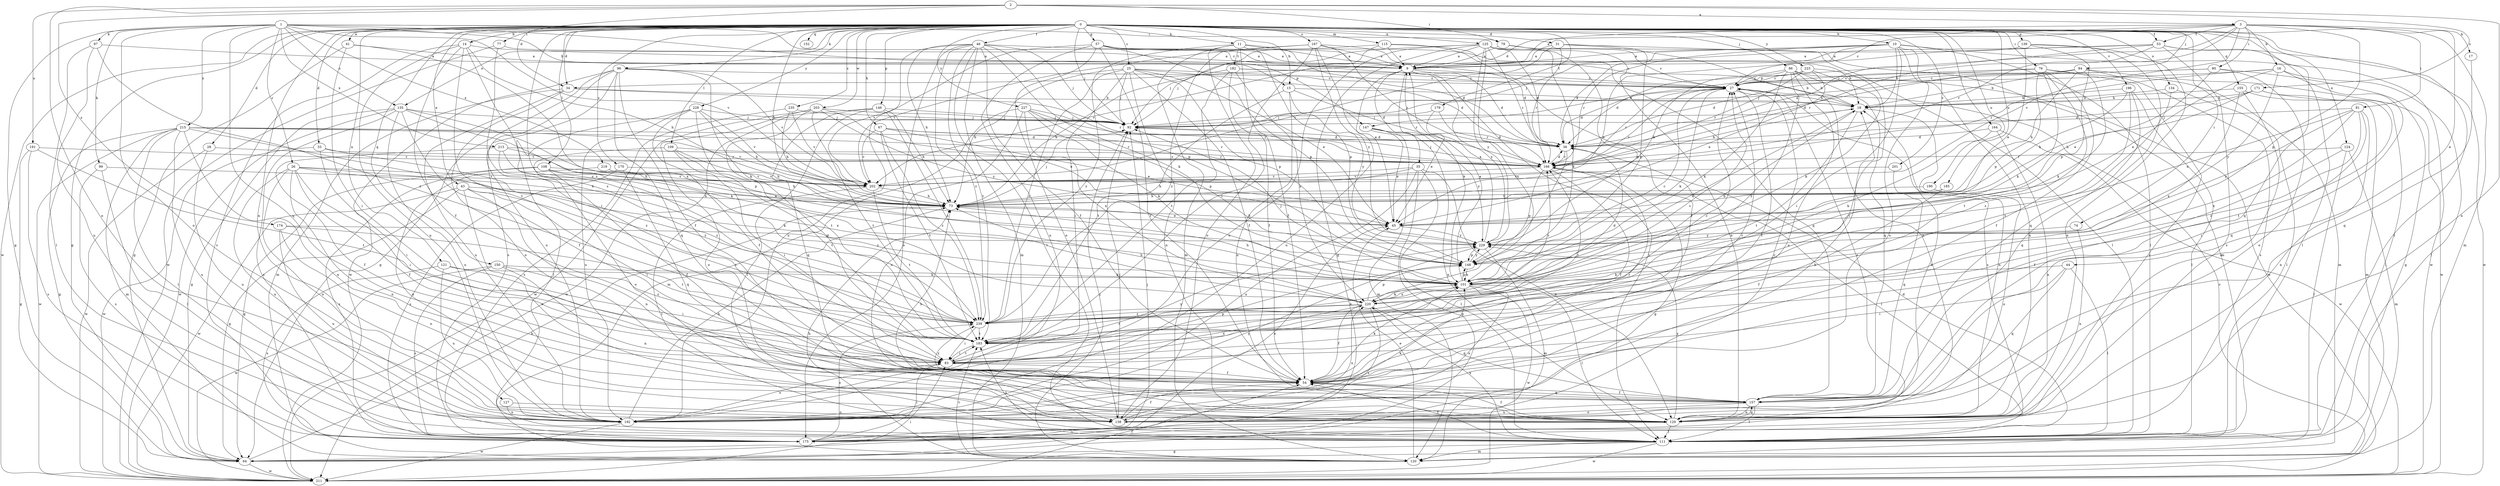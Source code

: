 strict digraph  {
0;
1;
2;
3;
9;
10;
11;
14;
15;
16;
17;
18;
25;
26;
27;
28;
31;
33;
34;
35;
36;
41;
43;
44;
45;
46;
53;
54;
57;
64;
67;
73;
74;
76;
77;
79;
80;
81;
83;
84;
86;
92;
96;
97;
99;
101;
108;
109;
111;
115;
120;
121;
124;
125;
127;
129;
134;
135;
138;
139;
146;
147;
148;
150;
152;
155;
157;
164;
166;
167;
170;
171;
174;
175;
179;
182;
183;
185;
190;
191;
192;
196;
201;
202;
203;
211;
213;
215;
219;
220;
223;
227;
228;
229;
235;
239;
0 -> 10  [label=b];
0 -> 11  [label=b];
0 -> 14  [label=b];
0 -> 15  [label=b];
0 -> 25  [label=c];
0 -> 28  [label=d];
0 -> 31  [label=d];
0 -> 33  [label=d];
0 -> 34  [label=d];
0 -> 41  [label=e];
0 -> 43  [label=e];
0 -> 46  [label=f];
0 -> 53  [label=f];
0 -> 57  [label=g];
0 -> 64  [label=g];
0 -> 67  [label=h];
0 -> 73  [label=h];
0 -> 74  [label=i];
0 -> 76  [label=i];
0 -> 77  [label=i];
0 -> 84  [label=j];
0 -> 86  [label=j];
0 -> 92  [label=j];
0 -> 96  [label=k];
0 -> 108  [label=l];
0 -> 109  [label=l];
0 -> 111  [label=l];
0 -> 115  [label=m];
0 -> 120  [label=m];
0 -> 121  [label=n];
0 -> 124  [label=n];
0 -> 125  [label=n];
0 -> 127  [label=n];
0 -> 134  [label=o];
0 -> 135  [label=o];
0 -> 139  [label=p];
0 -> 146  [label=p];
0 -> 150  [label=q];
0 -> 152  [label=q];
0 -> 155  [label=q];
0 -> 157  [label=q];
0 -> 164  [label=r];
0 -> 167  [label=s];
0 -> 170  [label=s];
0 -> 179  [label=t];
0 -> 185  [label=u];
0 -> 190  [label=u];
0 -> 196  [label=v];
0 -> 201  [label=v];
0 -> 203  [label=w];
0 -> 211  [label=w];
0 -> 223  [label=y];
0 -> 227  [label=y];
0 -> 228  [label=y];
0 -> 235  [label=z];
0 -> 239  [label=z];
1 -> 15  [label=b];
1 -> 26  [label=c];
1 -> 27  [label=c];
1 -> 64  [label=g];
1 -> 79  [label=i];
1 -> 97  [label=k];
1 -> 99  [label=k];
1 -> 135  [label=o];
1 -> 138  [label=o];
1 -> 147  [label=p];
1 -> 157  [label=q];
1 -> 202  [label=v];
1 -> 213  [label=x];
1 -> 215  [label=x];
1 -> 219  [label=x];
2 -> 3  [label=a];
2 -> 34  [label=d];
2 -> 79  [label=i];
2 -> 129  [label=n];
2 -> 138  [label=o];
2 -> 171  [label=s];
2 -> 174  [label=s];
2 -> 191  [label=u];
3 -> 9  [label=a];
3 -> 16  [label=b];
3 -> 17  [label=b];
3 -> 27  [label=c];
3 -> 34  [label=d];
3 -> 44  [label=e];
3 -> 53  [label=f];
3 -> 80  [label=i];
3 -> 81  [label=i];
3 -> 147  [label=p];
3 -> 148  [label=p];
3 -> 166  [label=r];
3 -> 202  [label=v];
9 -> 27  [label=c];
9 -> 35  [label=d];
9 -> 36  [label=d];
9 -> 101  [label=k];
9 -> 111  [label=l];
9 -> 192  [label=u];
9 -> 229  [label=y];
10 -> 9  [label=a];
10 -> 18  [label=b];
10 -> 36  [label=d];
10 -> 45  [label=e];
10 -> 83  [label=i];
10 -> 111  [label=l];
10 -> 129  [label=n];
10 -> 166  [label=r];
10 -> 192  [label=u];
10 -> 211  [label=w];
11 -> 9  [label=a];
11 -> 36  [label=d];
11 -> 54  [label=f];
11 -> 120  [label=m];
11 -> 138  [label=o];
11 -> 148  [label=p];
11 -> 182  [label=t];
11 -> 239  [label=z];
14 -> 9  [label=a];
14 -> 54  [label=f];
14 -> 73  [label=h];
14 -> 175  [label=s];
14 -> 183  [label=t];
14 -> 192  [label=u];
14 -> 239  [label=z];
15 -> 18  [label=b];
15 -> 129  [label=n];
15 -> 166  [label=r];
15 -> 183  [label=t];
15 -> 229  [label=y];
16 -> 27  [label=c];
16 -> 45  [label=e];
16 -> 111  [label=l];
16 -> 157  [label=q];
16 -> 166  [label=r];
16 -> 229  [label=y];
17 -> 157  [label=q];
18 -> 92  [label=j];
18 -> 101  [label=k];
18 -> 129  [label=n];
18 -> 183  [label=t];
25 -> 27  [label=c];
25 -> 36  [label=d];
25 -> 45  [label=e];
25 -> 54  [label=f];
25 -> 73  [label=h];
25 -> 83  [label=i];
25 -> 92  [label=j];
25 -> 129  [label=n];
25 -> 148  [label=p];
25 -> 239  [label=z];
26 -> 54  [label=f];
26 -> 73  [label=h];
26 -> 83  [label=i];
26 -> 101  [label=k];
26 -> 129  [label=n];
26 -> 138  [label=o];
26 -> 192  [label=u];
26 -> 202  [label=v];
27 -> 18  [label=b];
27 -> 36  [label=d];
27 -> 54  [label=f];
27 -> 101  [label=k];
27 -> 166  [label=r];
27 -> 175  [label=s];
27 -> 202  [label=v];
28 -> 166  [label=r];
28 -> 192  [label=u];
28 -> 211  [label=w];
31 -> 9  [label=a];
31 -> 120  [label=m];
31 -> 129  [label=n];
31 -> 148  [label=p];
31 -> 166  [label=r];
31 -> 202  [label=v];
33 -> 83  [label=i];
33 -> 166  [label=r];
33 -> 211  [label=w];
33 -> 239  [label=z];
34 -> 18  [label=b];
34 -> 120  [label=m];
34 -> 138  [label=o];
34 -> 166  [label=r];
34 -> 192  [label=u];
35 -> 64  [label=g];
35 -> 73  [label=h];
35 -> 111  [label=l];
35 -> 129  [label=n];
35 -> 192  [label=u];
35 -> 202  [label=v];
36 -> 166  [label=r];
36 -> 229  [label=y];
41 -> 9  [label=a];
41 -> 64  [label=g];
41 -> 83  [label=i];
41 -> 220  [label=x];
43 -> 64  [label=g];
43 -> 73  [label=h];
43 -> 83  [label=i];
43 -> 129  [label=n];
43 -> 138  [label=o];
43 -> 183  [label=t];
43 -> 211  [label=w];
44 -> 83  [label=i];
44 -> 101  [label=k];
44 -> 111  [label=l];
44 -> 157  [label=q];
45 -> 73  [label=h];
45 -> 229  [label=y];
46 -> 9  [label=a];
46 -> 54  [label=f];
46 -> 73  [label=h];
46 -> 92  [label=j];
46 -> 101  [label=k];
46 -> 111  [label=l];
46 -> 120  [label=m];
46 -> 148  [label=p];
46 -> 175  [label=s];
46 -> 183  [label=t];
46 -> 192  [label=u];
46 -> 239  [label=z];
53 -> 9  [label=a];
53 -> 36  [label=d];
53 -> 92  [label=j];
53 -> 111  [label=l];
53 -> 166  [label=r];
53 -> 175  [label=s];
53 -> 211  [label=w];
54 -> 27  [label=c];
54 -> 101  [label=k];
54 -> 157  [label=q];
54 -> 166  [label=r];
54 -> 239  [label=z];
57 -> 9  [label=a];
57 -> 18  [label=b];
57 -> 27  [label=c];
57 -> 54  [label=f];
57 -> 138  [label=o];
57 -> 148  [label=p];
57 -> 192  [label=u];
57 -> 202  [label=v];
64 -> 73  [label=h];
64 -> 211  [label=w];
67 -> 36  [label=d];
67 -> 45  [label=e];
67 -> 166  [label=r];
67 -> 183  [label=t];
67 -> 202  [label=v];
67 -> 239  [label=z];
73 -> 45  [label=e];
73 -> 92  [label=j];
74 -> 129  [label=n];
74 -> 229  [label=y];
76 -> 27  [label=c];
76 -> 36  [label=d];
76 -> 54  [label=f];
76 -> 101  [label=k];
76 -> 120  [label=m];
76 -> 148  [label=p];
76 -> 175  [label=s];
76 -> 183  [label=t];
77 -> 9  [label=a];
77 -> 83  [label=i];
77 -> 211  [label=w];
79 -> 9  [label=a];
79 -> 111  [label=l];
79 -> 148  [label=p];
80 -> 27  [label=c];
80 -> 45  [label=e];
80 -> 64  [label=g];
80 -> 92  [label=j];
80 -> 138  [label=o];
81 -> 45  [label=e];
81 -> 83  [label=i];
81 -> 92  [label=j];
81 -> 129  [label=n];
81 -> 220  [label=x];
81 -> 229  [label=y];
81 -> 239  [label=z];
83 -> 54  [label=f];
83 -> 148  [label=p];
83 -> 183  [label=t];
83 -> 192  [label=u];
83 -> 220  [label=x];
83 -> 229  [label=y];
84 -> 18  [label=b];
84 -> 27  [label=c];
84 -> 36  [label=d];
84 -> 73  [label=h];
84 -> 101  [label=k];
84 -> 175  [label=s];
84 -> 211  [label=w];
86 -> 18  [label=b];
86 -> 27  [label=c];
86 -> 73  [label=h];
86 -> 101  [label=k];
86 -> 157  [label=q];
86 -> 192  [label=u];
86 -> 211  [label=w];
86 -> 239  [label=z];
92 -> 36  [label=d];
96 -> 27  [label=c];
96 -> 54  [label=f];
96 -> 64  [label=g];
96 -> 101  [label=k];
96 -> 157  [label=q];
96 -> 175  [label=s];
96 -> 192  [label=u];
96 -> 202  [label=v];
96 -> 211  [label=w];
97 -> 9  [label=a];
97 -> 111  [label=l];
97 -> 192  [label=u];
97 -> 239  [label=z];
99 -> 111  [label=l];
99 -> 175  [label=s];
99 -> 202  [label=v];
101 -> 9  [label=a];
101 -> 18  [label=b];
101 -> 27  [label=c];
101 -> 73  [label=h];
101 -> 92  [label=j];
101 -> 111  [label=l];
101 -> 138  [label=o];
101 -> 148  [label=p];
101 -> 211  [label=w];
101 -> 220  [label=x];
108 -> 45  [label=e];
108 -> 54  [label=f];
108 -> 64  [label=g];
108 -> 175  [label=s];
108 -> 202  [label=v];
108 -> 239  [label=z];
109 -> 73  [label=h];
109 -> 83  [label=i];
109 -> 138  [label=o];
109 -> 166  [label=r];
109 -> 183  [label=t];
111 -> 36  [label=d];
111 -> 54  [label=f];
111 -> 64  [label=g];
111 -> 120  [label=m];
111 -> 183  [label=t];
111 -> 211  [label=w];
111 -> 220  [label=x];
115 -> 9  [label=a];
115 -> 54  [label=f];
115 -> 92  [label=j];
115 -> 157  [label=q];
115 -> 202  [label=v];
120 -> 45  [label=e];
120 -> 73  [label=h];
120 -> 92  [label=j];
120 -> 183  [label=t];
121 -> 83  [label=i];
121 -> 101  [label=k];
121 -> 175  [label=s];
121 -> 192  [label=u];
124 -> 54  [label=f];
124 -> 111  [label=l];
124 -> 120  [label=m];
124 -> 166  [label=r];
125 -> 9  [label=a];
125 -> 27  [label=c];
125 -> 36  [label=d];
125 -> 64  [label=g];
125 -> 92  [label=j];
125 -> 101  [label=k];
125 -> 129  [label=n];
125 -> 166  [label=r];
125 -> 192  [label=u];
125 -> 220  [label=x];
125 -> 229  [label=y];
127 -> 138  [label=o];
127 -> 192  [label=u];
129 -> 27  [label=c];
129 -> 54  [label=f];
129 -> 111  [label=l];
129 -> 157  [label=q];
129 -> 175  [label=s];
129 -> 229  [label=y];
134 -> 18  [label=b];
134 -> 111  [label=l];
134 -> 183  [label=t];
135 -> 54  [label=f];
135 -> 64  [label=g];
135 -> 92  [label=j];
135 -> 101  [label=k];
135 -> 148  [label=p];
135 -> 175  [label=s];
135 -> 192  [label=u];
135 -> 211  [label=w];
138 -> 18  [label=b];
138 -> 27  [label=c];
138 -> 54  [label=f];
138 -> 92  [label=j];
138 -> 101  [label=k];
139 -> 9  [label=a];
139 -> 45  [label=e];
139 -> 129  [label=n];
139 -> 148  [label=p];
139 -> 157  [label=q];
146 -> 73  [label=h];
146 -> 92  [label=j];
146 -> 111  [label=l];
146 -> 157  [label=q];
146 -> 211  [label=w];
146 -> 239  [label=z];
147 -> 36  [label=d];
147 -> 45  [label=e];
147 -> 120  [label=m];
147 -> 129  [label=n];
147 -> 229  [label=y];
148 -> 101  [label=k];
148 -> 229  [label=y];
150 -> 101  [label=k];
150 -> 129  [label=n];
150 -> 175  [label=s];
150 -> 211  [label=w];
150 -> 239  [label=z];
155 -> 18  [label=b];
155 -> 120  [label=m];
155 -> 129  [label=n];
155 -> 220  [label=x];
157 -> 54  [label=f];
157 -> 73  [label=h];
157 -> 111  [label=l];
157 -> 129  [label=n];
157 -> 138  [label=o];
157 -> 192  [label=u];
164 -> 36  [label=d];
164 -> 101  [label=k];
164 -> 129  [label=n];
164 -> 211  [label=w];
166 -> 18  [label=b];
166 -> 36  [label=d];
166 -> 54  [label=f];
166 -> 64  [label=g];
166 -> 92  [label=j];
166 -> 111  [label=l];
166 -> 148  [label=p];
166 -> 202  [label=v];
167 -> 9  [label=a];
167 -> 36  [label=d];
167 -> 45  [label=e];
167 -> 166  [label=r];
167 -> 183  [label=t];
167 -> 202  [label=v];
167 -> 229  [label=y];
167 -> 239  [label=z];
170 -> 157  [label=q];
170 -> 175  [label=s];
170 -> 202  [label=v];
171 -> 18  [label=b];
171 -> 36  [label=d];
171 -> 73  [label=h];
171 -> 111  [label=l];
171 -> 183  [label=t];
174 -> 129  [label=n];
174 -> 183  [label=t];
174 -> 192  [label=u];
174 -> 229  [label=y];
175 -> 45  [label=e];
175 -> 83  [label=i];
175 -> 92  [label=j];
175 -> 239  [label=z];
179 -> 45  [label=e];
179 -> 92  [label=j];
179 -> 166  [label=r];
182 -> 18  [label=b];
182 -> 27  [label=c];
182 -> 54  [label=f];
182 -> 73  [label=h];
182 -> 183  [label=t];
182 -> 220  [label=x];
183 -> 27  [label=c];
183 -> 83  [label=i];
183 -> 166  [label=r];
185 -> 54  [label=f];
185 -> 73  [label=h];
190 -> 73  [label=h];
190 -> 138  [label=o];
191 -> 64  [label=g];
191 -> 166  [label=r];
191 -> 175  [label=s];
191 -> 183  [label=t];
192 -> 18  [label=b];
192 -> 73  [label=h];
192 -> 211  [label=w];
192 -> 220  [label=x];
192 -> 229  [label=y];
196 -> 18  [label=b];
196 -> 73  [label=h];
196 -> 111  [label=l];
196 -> 157  [label=q];
196 -> 239  [label=z];
201 -> 157  [label=q];
201 -> 202  [label=v];
202 -> 73  [label=h];
202 -> 111  [label=l];
202 -> 183  [label=t];
203 -> 45  [label=e];
203 -> 83  [label=i];
203 -> 92  [label=j];
203 -> 138  [label=o];
203 -> 183  [label=t];
203 -> 211  [label=w];
203 -> 229  [label=y];
211 -> 27  [label=c];
211 -> 54  [label=f];
211 -> 83  [label=i];
213 -> 54  [label=f];
213 -> 73  [label=h];
213 -> 166  [label=r];
213 -> 220  [label=x];
213 -> 239  [label=z];
215 -> 36  [label=d];
215 -> 64  [label=g];
215 -> 111  [label=l];
215 -> 120  [label=m];
215 -> 129  [label=n];
215 -> 166  [label=r];
215 -> 192  [label=u];
215 -> 202  [label=v];
215 -> 211  [label=w];
215 -> 239  [label=z];
219 -> 73  [label=h];
219 -> 129  [label=n];
219 -> 202  [label=v];
220 -> 36  [label=d];
220 -> 54  [label=f];
220 -> 73  [label=h];
220 -> 101  [label=k];
220 -> 148  [label=p];
220 -> 157  [label=q];
220 -> 166  [label=r];
220 -> 175  [label=s];
220 -> 183  [label=t];
220 -> 239  [label=z];
223 -> 27  [label=c];
223 -> 36  [label=d];
223 -> 45  [label=e];
223 -> 83  [label=i];
223 -> 101  [label=k];
223 -> 166  [label=r];
227 -> 92  [label=j];
227 -> 101  [label=k];
227 -> 120  [label=m];
227 -> 129  [label=n];
227 -> 148  [label=p];
227 -> 166  [label=r];
227 -> 220  [label=x];
228 -> 54  [label=f];
228 -> 73  [label=h];
228 -> 92  [label=j];
228 -> 111  [label=l];
228 -> 183  [label=t];
228 -> 192  [label=u];
228 -> 202  [label=v];
229 -> 9  [label=a];
229 -> 120  [label=m];
229 -> 148  [label=p];
235 -> 73  [label=h];
235 -> 92  [label=j];
235 -> 175  [label=s];
235 -> 202  [label=v];
239 -> 27  [label=c];
239 -> 83  [label=i];
239 -> 101  [label=k];
239 -> 183  [label=t];
}

